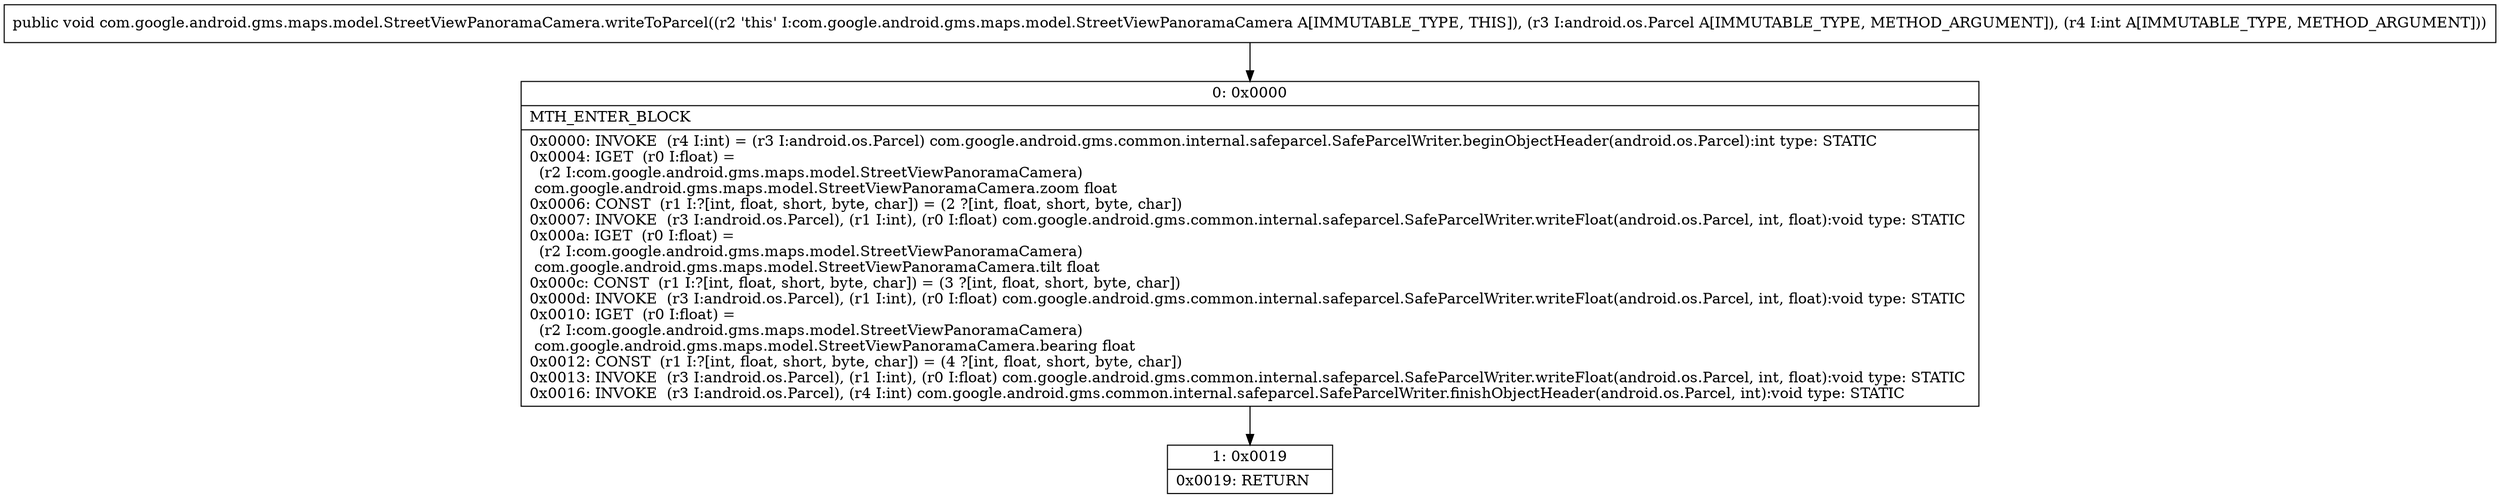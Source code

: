 digraph "CFG forcom.google.android.gms.maps.model.StreetViewPanoramaCamera.writeToParcel(Landroid\/os\/Parcel;I)V" {
Node_0 [shape=record,label="{0\:\ 0x0000|MTH_ENTER_BLOCK\l|0x0000: INVOKE  (r4 I:int) = (r3 I:android.os.Parcel) com.google.android.gms.common.internal.safeparcel.SafeParcelWriter.beginObjectHeader(android.os.Parcel):int type: STATIC \l0x0004: IGET  (r0 I:float) = \l  (r2 I:com.google.android.gms.maps.model.StreetViewPanoramaCamera)\l com.google.android.gms.maps.model.StreetViewPanoramaCamera.zoom float \l0x0006: CONST  (r1 I:?[int, float, short, byte, char]) = (2 ?[int, float, short, byte, char]) \l0x0007: INVOKE  (r3 I:android.os.Parcel), (r1 I:int), (r0 I:float) com.google.android.gms.common.internal.safeparcel.SafeParcelWriter.writeFloat(android.os.Parcel, int, float):void type: STATIC \l0x000a: IGET  (r0 I:float) = \l  (r2 I:com.google.android.gms.maps.model.StreetViewPanoramaCamera)\l com.google.android.gms.maps.model.StreetViewPanoramaCamera.tilt float \l0x000c: CONST  (r1 I:?[int, float, short, byte, char]) = (3 ?[int, float, short, byte, char]) \l0x000d: INVOKE  (r3 I:android.os.Parcel), (r1 I:int), (r0 I:float) com.google.android.gms.common.internal.safeparcel.SafeParcelWriter.writeFloat(android.os.Parcel, int, float):void type: STATIC \l0x0010: IGET  (r0 I:float) = \l  (r2 I:com.google.android.gms.maps.model.StreetViewPanoramaCamera)\l com.google.android.gms.maps.model.StreetViewPanoramaCamera.bearing float \l0x0012: CONST  (r1 I:?[int, float, short, byte, char]) = (4 ?[int, float, short, byte, char]) \l0x0013: INVOKE  (r3 I:android.os.Parcel), (r1 I:int), (r0 I:float) com.google.android.gms.common.internal.safeparcel.SafeParcelWriter.writeFloat(android.os.Parcel, int, float):void type: STATIC \l0x0016: INVOKE  (r3 I:android.os.Parcel), (r4 I:int) com.google.android.gms.common.internal.safeparcel.SafeParcelWriter.finishObjectHeader(android.os.Parcel, int):void type: STATIC \l}"];
Node_1 [shape=record,label="{1\:\ 0x0019|0x0019: RETURN   \l}"];
MethodNode[shape=record,label="{public void com.google.android.gms.maps.model.StreetViewPanoramaCamera.writeToParcel((r2 'this' I:com.google.android.gms.maps.model.StreetViewPanoramaCamera A[IMMUTABLE_TYPE, THIS]), (r3 I:android.os.Parcel A[IMMUTABLE_TYPE, METHOD_ARGUMENT]), (r4 I:int A[IMMUTABLE_TYPE, METHOD_ARGUMENT])) }"];
MethodNode -> Node_0;
Node_0 -> Node_1;
}

